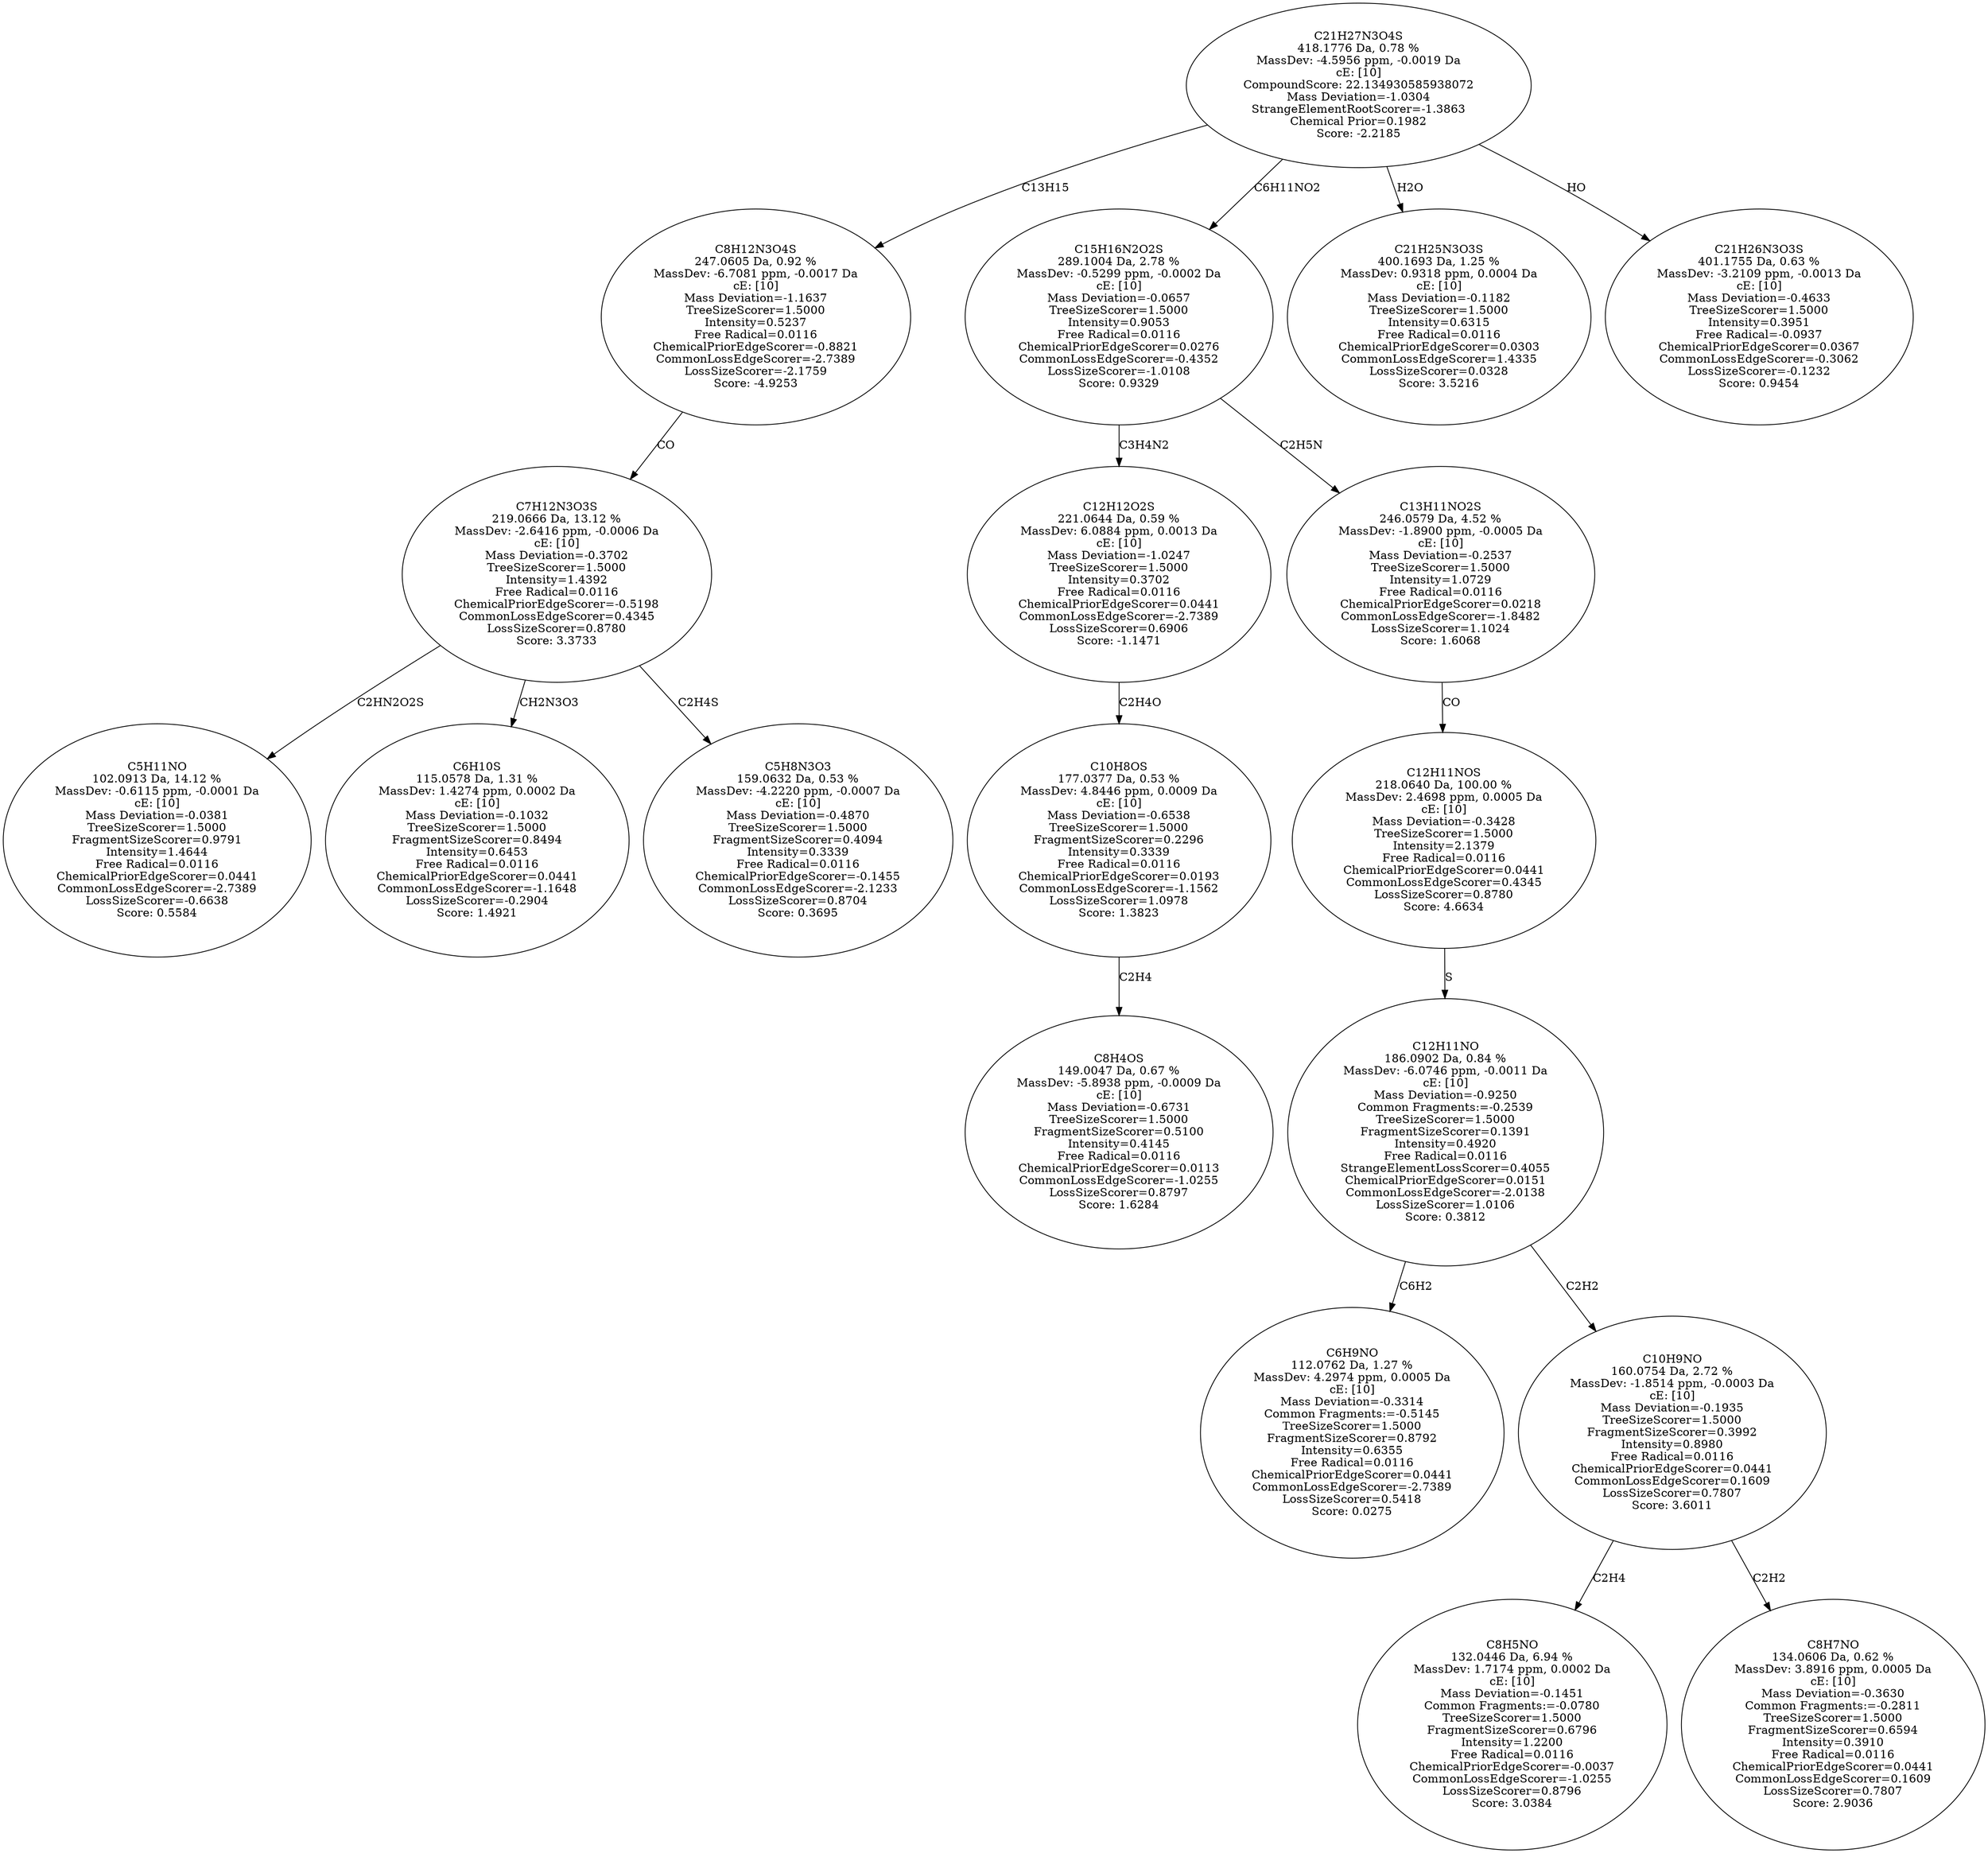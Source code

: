 strict digraph {
v1 [label="C5H11NO\n102.0913 Da, 14.12 %\nMassDev: -0.6115 ppm, -0.0001 Da\ncE: [10]\nMass Deviation=-0.0381\nTreeSizeScorer=1.5000\nFragmentSizeScorer=0.9791\nIntensity=1.4644\nFree Radical=0.0116\nChemicalPriorEdgeScorer=0.0441\nCommonLossEdgeScorer=-2.7389\nLossSizeScorer=-0.6638\nScore: 0.5584"];
v2 [label="C6H10S\n115.0578 Da, 1.31 %\nMassDev: 1.4274 ppm, 0.0002 Da\ncE: [10]\nMass Deviation=-0.1032\nTreeSizeScorer=1.5000\nFragmentSizeScorer=0.8494\nIntensity=0.6453\nFree Radical=0.0116\nChemicalPriorEdgeScorer=0.0441\nCommonLossEdgeScorer=-1.1648\nLossSizeScorer=-0.2904\nScore: 1.4921"];
v3 [label="C5H8N3O3\n159.0632 Da, 0.53 %\nMassDev: -4.2220 ppm, -0.0007 Da\ncE: [10]\nMass Deviation=-0.4870\nTreeSizeScorer=1.5000\nFragmentSizeScorer=0.4094\nIntensity=0.3339\nFree Radical=0.0116\nChemicalPriorEdgeScorer=-0.1455\nCommonLossEdgeScorer=-2.1233\nLossSizeScorer=0.8704\nScore: 0.3695"];
v4 [label="C7H12N3O3S\n219.0666 Da, 13.12 %\nMassDev: -2.6416 ppm, -0.0006 Da\ncE: [10]\nMass Deviation=-0.3702\nTreeSizeScorer=1.5000\nIntensity=1.4392\nFree Radical=0.0116\nChemicalPriorEdgeScorer=-0.5198\nCommonLossEdgeScorer=0.4345\nLossSizeScorer=0.8780\nScore: 3.3733"];
v5 [label="C8H12N3O4S\n247.0605 Da, 0.92 %\nMassDev: -6.7081 ppm, -0.0017 Da\ncE: [10]\nMass Deviation=-1.1637\nTreeSizeScorer=1.5000\nIntensity=0.5237\nFree Radical=0.0116\nChemicalPriorEdgeScorer=-0.8821\nCommonLossEdgeScorer=-2.7389\nLossSizeScorer=-2.1759\nScore: -4.9253"];
v6 [label="C8H4OS\n149.0047 Da, 0.67 %\nMassDev: -5.8938 ppm, -0.0009 Da\ncE: [10]\nMass Deviation=-0.6731\nTreeSizeScorer=1.5000\nFragmentSizeScorer=0.5100\nIntensity=0.4145\nFree Radical=0.0116\nChemicalPriorEdgeScorer=0.0113\nCommonLossEdgeScorer=-1.0255\nLossSizeScorer=0.8797\nScore: 1.6284"];
v7 [label="C10H8OS\n177.0377 Da, 0.53 %\nMassDev: 4.8446 ppm, 0.0009 Da\ncE: [10]\nMass Deviation=-0.6538\nTreeSizeScorer=1.5000\nFragmentSizeScorer=0.2296\nIntensity=0.3339\nFree Radical=0.0116\nChemicalPriorEdgeScorer=0.0193\nCommonLossEdgeScorer=-1.1562\nLossSizeScorer=1.0978\nScore: 1.3823"];
v8 [label="C12H12O2S\n221.0644 Da, 0.59 %\nMassDev: 6.0884 ppm, 0.0013 Da\ncE: [10]\nMass Deviation=-1.0247\nTreeSizeScorer=1.5000\nIntensity=0.3702\nFree Radical=0.0116\nChemicalPriorEdgeScorer=0.0441\nCommonLossEdgeScorer=-2.7389\nLossSizeScorer=0.6906\nScore: -1.1471"];
v9 [label="C6H9NO\n112.0762 Da, 1.27 %\nMassDev: 4.2974 ppm, 0.0005 Da\ncE: [10]\nMass Deviation=-0.3314\nCommon Fragments:=-0.5145\nTreeSizeScorer=1.5000\nFragmentSizeScorer=0.8792\nIntensity=0.6355\nFree Radical=0.0116\nChemicalPriorEdgeScorer=0.0441\nCommonLossEdgeScorer=-2.7389\nLossSizeScorer=0.5418\nScore: 0.0275"];
v10 [label="C8H5NO\n132.0446 Da, 6.94 %\nMassDev: 1.7174 ppm, 0.0002 Da\ncE: [10]\nMass Deviation=-0.1451\nCommon Fragments:=-0.0780\nTreeSizeScorer=1.5000\nFragmentSizeScorer=0.6796\nIntensity=1.2200\nFree Radical=0.0116\nChemicalPriorEdgeScorer=-0.0037\nCommonLossEdgeScorer=-1.0255\nLossSizeScorer=0.8796\nScore: 3.0384"];
v11 [label="C8H7NO\n134.0606 Da, 0.62 %\nMassDev: 3.8916 ppm, 0.0005 Da\ncE: [10]\nMass Deviation=-0.3630\nCommon Fragments:=-0.2811\nTreeSizeScorer=1.5000\nFragmentSizeScorer=0.6594\nIntensity=0.3910\nFree Radical=0.0116\nChemicalPriorEdgeScorer=0.0441\nCommonLossEdgeScorer=0.1609\nLossSizeScorer=0.7807\nScore: 2.9036"];
v12 [label="C10H9NO\n160.0754 Da, 2.72 %\nMassDev: -1.8514 ppm, -0.0003 Da\ncE: [10]\nMass Deviation=-0.1935\nTreeSizeScorer=1.5000\nFragmentSizeScorer=0.3992\nIntensity=0.8980\nFree Radical=0.0116\nChemicalPriorEdgeScorer=0.0441\nCommonLossEdgeScorer=0.1609\nLossSizeScorer=0.7807\nScore: 3.6011"];
v13 [label="C12H11NO\n186.0902 Da, 0.84 %\nMassDev: -6.0746 ppm, -0.0011 Da\ncE: [10]\nMass Deviation=-0.9250\nCommon Fragments:=-0.2539\nTreeSizeScorer=1.5000\nFragmentSizeScorer=0.1391\nIntensity=0.4920\nFree Radical=0.0116\nStrangeElementLossScorer=0.4055\nChemicalPriorEdgeScorer=0.0151\nCommonLossEdgeScorer=-2.0138\nLossSizeScorer=1.0106\nScore: 0.3812"];
v14 [label="C12H11NOS\n218.0640 Da, 100.00 %\nMassDev: 2.4698 ppm, 0.0005 Da\ncE: [10]\nMass Deviation=-0.3428\nTreeSizeScorer=1.5000\nIntensity=2.1379\nFree Radical=0.0116\nChemicalPriorEdgeScorer=0.0441\nCommonLossEdgeScorer=0.4345\nLossSizeScorer=0.8780\nScore: 4.6634"];
v15 [label="C13H11NO2S\n246.0579 Da, 4.52 %\nMassDev: -1.8900 ppm, -0.0005 Da\ncE: [10]\nMass Deviation=-0.2537\nTreeSizeScorer=1.5000\nIntensity=1.0729\nFree Radical=0.0116\nChemicalPriorEdgeScorer=0.0218\nCommonLossEdgeScorer=-1.8482\nLossSizeScorer=1.1024\nScore: 1.6068"];
v16 [label="C15H16N2O2S\n289.1004 Da, 2.78 %\nMassDev: -0.5299 ppm, -0.0002 Da\ncE: [10]\nMass Deviation=-0.0657\nTreeSizeScorer=1.5000\nIntensity=0.9053\nFree Radical=0.0116\nChemicalPriorEdgeScorer=0.0276\nCommonLossEdgeScorer=-0.4352\nLossSizeScorer=-1.0108\nScore: 0.9329"];
v17 [label="C21H25N3O3S\n400.1693 Da, 1.25 %\nMassDev: 0.9318 ppm, 0.0004 Da\ncE: [10]\nMass Deviation=-0.1182\nTreeSizeScorer=1.5000\nIntensity=0.6315\nFree Radical=0.0116\nChemicalPriorEdgeScorer=0.0303\nCommonLossEdgeScorer=1.4335\nLossSizeScorer=0.0328\nScore: 3.5216"];
v18 [label="C21H26N3O3S\n401.1755 Da, 0.63 %\nMassDev: -3.2109 ppm, -0.0013 Da\ncE: [10]\nMass Deviation=-0.4633\nTreeSizeScorer=1.5000\nIntensity=0.3951\nFree Radical=-0.0937\nChemicalPriorEdgeScorer=0.0367\nCommonLossEdgeScorer=-0.3062\nLossSizeScorer=-0.1232\nScore: 0.9454"];
v19 [label="C21H27N3O4S\n418.1776 Da, 0.78 %\nMassDev: -4.5956 ppm, -0.0019 Da\ncE: [10]\nCompoundScore: 22.134930585938072\nMass Deviation=-1.0304\nStrangeElementRootScorer=-1.3863\nChemical Prior=0.1982\nScore: -2.2185"];
v4 -> v1 [label="C2HN2O2S"];
v4 -> v2 [label="CH2N3O3"];
v4 -> v3 [label="C2H4S"];
v5 -> v4 [label="CO"];
v19 -> v5 [label="C13H15"];
v7 -> v6 [label="C2H4"];
v8 -> v7 [label="C2H4O"];
v16 -> v8 [label="C3H4N2"];
v13 -> v9 [label="C6H2"];
v12 -> v10 [label="C2H4"];
v12 -> v11 [label="C2H2"];
v13 -> v12 [label="C2H2"];
v14 -> v13 [label="S"];
v15 -> v14 [label="CO"];
v16 -> v15 [label="C2H5N"];
v19 -> v16 [label="C6H11NO2"];
v19 -> v17 [label="H2O"];
v19 -> v18 [label="HO"];
}